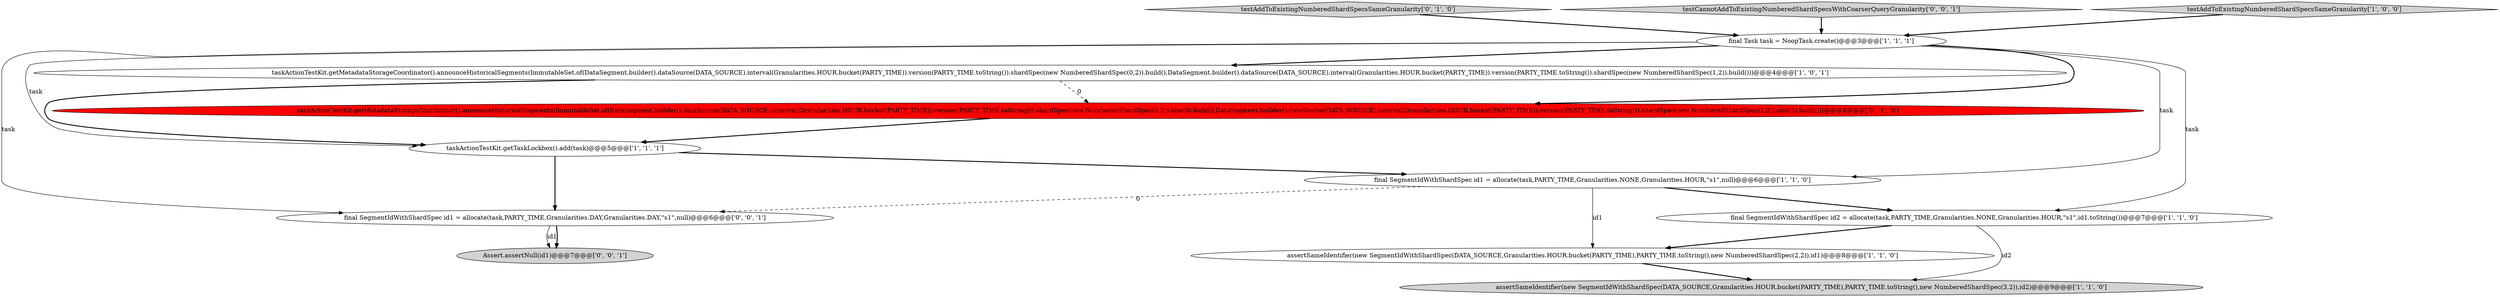 digraph {
9 [style = filled, label = "testAddToExistingNumberedShardSpecsSameGranularity['0', '1', '0']", fillcolor = lightgray, shape = diamond image = "AAA0AAABBB2BBB"];
3 [style = filled, label = "taskActionTestKit.getMetadataStorageCoordinator().announceHistoricalSegments(ImmutableSet.of(DataSegment.builder().dataSource(DATA_SOURCE).interval(Granularities.HOUR.bucket(PARTY_TIME)).version(PARTY_TIME.toString()).shardSpec(new NumberedShardSpec(0,2)).build(),DataSegment.builder().dataSource(DATA_SOURCE).interval(Granularities.HOUR.bucket(PARTY_TIME)).version(PARTY_TIME.toString()).shardSpec(new NumberedShardSpec(1,2)).build()))@@@4@@@['1', '0', '1']", fillcolor = white, shape = ellipse image = "AAA0AAABBB1BBB"];
7 [style = filled, label = "assertSameIdentifier(new SegmentIdWithShardSpec(DATA_SOURCE,Granularities.HOUR.bucket(PARTY_TIME),PARTY_TIME.toString(),new NumberedShardSpec(3,2)),id2)@@@9@@@['1', '1', '0']", fillcolor = lightgray, shape = ellipse image = "AAA0AAABBB1BBB"];
1 [style = filled, label = "taskActionTestKit.getTaskLockbox().add(task)@@@5@@@['1', '1', '1']", fillcolor = white, shape = ellipse image = "AAA0AAABBB1BBB"];
4 [style = filled, label = "final SegmentIdWithShardSpec id1 = allocate(task,PARTY_TIME,Granularities.NONE,Granularities.HOUR,\"s1\",null)@@@6@@@['1', '1', '0']", fillcolor = white, shape = ellipse image = "AAA0AAABBB1BBB"];
6 [style = filled, label = "final SegmentIdWithShardSpec id2 = allocate(task,PARTY_TIME,Granularities.NONE,Granularities.HOUR,\"s1\",id1.toString())@@@7@@@['1', '1', '0']", fillcolor = white, shape = ellipse image = "AAA0AAABBB1BBB"];
8 [style = filled, label = "taskActionTestKit.getMetadataStorageCoordinator().announceHistoricalSegments(ImmutableSet.of(DataSegment.builder().dataSource(DATA_SOURCE).interval(Granularities.HOUR.bucket(PARTY_TIME)).version(PARTY_TIME.toString()).shardSpec(new NumberedShardSpec(0,2)).size(0).build(),DataSegment.builder().dataSource(DATA_SOURCE).interval(Granularities.HOUR.bucket(PARTY_TIME)).version(PARTY_TIME.toString()).shardSpec(new NumberedShardSpec(1,2)).size(0).build()))@@@4@@@['0', '1', '0']", fillcolor = red, shape = ellipse image = "AAA1AAABBB2BBB"];
0 [style = filled, label = "assertSameIdentifier(new SegmentIdWithShardSpec(DATA_SOURCE,Granularities.HOUR.bucket(PARTY_TIME),PARTY_TIME.toString(),new NumberedShardSpec(2,2)),id1)@@@8@@@['1', '1', '0']", fillcolor = white, shape = ellipse image = "AAA0AAABBB1BBB"];
12 [style = filled, label = "testCannotAddToExistingNumberedShardSpecsWithCoarserQueryGranularity['0', '0', '1']", fillcolor = lightgray, shape = diamond image = "AAA0AAABBB3BBB"];
11 [style = filled, label = "Assert.assertNull(id1)@@@7@@@['0', '0', '1']", fillcolor = lightgray, shape = ellipse image = "AAA0AAABBB3BBB"];
2 [style = filled, label = "final Task task = NoopTask.create()@@@3@@@['1', '1', '1']", fillcolor = white, shape = ellipse image = "AAA0AAABBB1BBB"];
5 [style = filled, label = "testAddToExistingNumberedShardSpecsSameGranularity['1', '0', '0']", fillcolor = lightgray, shape = diamond image = "AAA0AAABBB1BBB"];
10 [style = filled, label = "final SegmentIdWithShardSpec id1 = allocate(task,PARTY_TIME,Granularities.DAY,Granularities.DAY,\"s1\",null)@@@6@@@['0', '0', '1']", fillcolor = white, shape = ellipse image = "AAA0AAABBB3BBB"];
1->4 [style = bold, label=""];
4->0 [style = solid, label="id1"];
3->1 [style = bold, label=""];
4->6 [style = bold, label=""];
9->2 [style = bold, label=""];
2->4 [style = solid, label="task"];
6->7 [style = solid, label="id2"];
2->6 [style = solid, label="task"];
2->3 [style = bold, label=""];
6->0 [style = bold, label=""];
10->11 [style = solid, label="id1"];
0->7 [style = bold, label=""];
8->1 [style = bold, label=""];
2->10 [style = solid, label="task"];
5->2 [style = bold, label=""];
12->2 [style = bold, label=""];
3->8 [style = dashed, label="0"];
4->10 [style = dashed, label="0"];
1->10 [style = bold, label=""];
2->1 [style = solid, label="task"];
2->8 [style = bold, label=""];
10->11 [style = bold, label=""];
}
